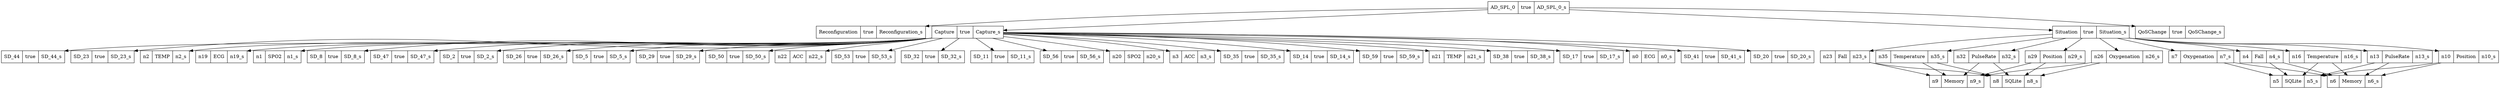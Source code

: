 digraph graphname {
AD_SPL_0[shape=record, label="{{AD_SPL_0|true|AD_SPL_0_s}}"];
Reconfiguration[shape=record, label="{{Reconfiguration|true|Reconfiguration_s}}"];
Capture[shape=record, label="{{Capture|true|Capture_s}}"];
SD_41[shape=record, label="{{SD_41|true|SD_41_s}}"];
SD_20[shape=record, label="{{SD_20|true|SD_20_s}}"];
SD_44[shape=record, label="{{SD_44|true|SD_44_s}}"];
SD_23[shape=record, label="{{SD_23|true|SD_23_s}}"];
n2[shape=record, label="{{n2|TEMP|n2_s}}"];
n19[shape=record, label="{{n19|ECG|n19_s}}"];
n1[shape=record, label="{{n1|SPO2|n1_s}}"];
SD_8[shape=record, label="{{SD_8|true|SD_8_s}}"];
SD_47[shape=record, label="{{SD_47|true|SD_47_s}}"];
SD_2[shape=record, label="{{SD_2|true|SD_2_s}}"];
SD_26[shape=record, label="{{SD_26|true|SD_26_s}}"];
SD_5[shape=record, label="{{SD_5|true|SD_5_s}}"];
SD_29[shape=record, label="{{SD_29|true|SD_29_s}}"];
SD_50[shape=record, label="{{SD_50|true|SD_50_s}}"];
n22[shape=record, label="{{n22|ACC|n22_s}}"];
SD_53[shape=record, label="{{SD_53|true|SD_53_s}}"];
SD_32[shape=record, label="{{SD_32|true|SD_32_s}}"];
SD_11[shape=record, label="{{SD_11|true|SD_11_s}}"];
SD_56[shape=record, label="{{SD_56|true|SD_56_s}}"];
n20[shape=record, label="{{n20|SPO2|n20_s}}"];
n3[shape=record, label="{{n3|ACC|n3_s}}"];
SD_35[shape=record, label="{{SD_35|true|SD_35_s}}"];
SD_14[shape=record, label="{{SD_14|true|SD_14_s}}"];
SD_59[shape=record, label="{{SD_59|true|SD_59_s}}"];
n21[shape=record, label="{{n21|TEMP|n21_s}}"];
SD_38[shape=record, label="{{SD_38|true|SD_38_s}}"];
SD_17[shape=record, label="{{SD_17|true|SD_17_s}}"];
n0[shape=record, label="{{n0|ECG|n0_s}}"];
Situation[shape=record, label="{{Situation|true|Situation_s}}"];
n23[shape=record, label="{{n23|Fall|n23_s}}"];
n9[shape=record, label="{{n9|Memory|n9_s}}"];
n8[shape=record, label="{{n8|SQLite|n8_s}}"];
n4[shape=record, label="{{n4|Fall|n4_s}}"];
n5[shape=record, label="{{n5|SQLite|n5_s}}"];
n6[shape=record, label="{{n6|Memory|n6_s}}"];
n35[shape=record, label="{{n35|Temperature|n35_s}}"];
n9[shape=record, label="{{n9|Memory|n9_s}}"];
n8[shape=record, label="{{n8|SQLite|n8_s}}"];
n32[shape=record, label="{{n32|PulseRate|n32_s}}"];
n9[shape=record, label="{{n9|Memory|n9_s}}"];
n8[shape=record, label="{{n8|SQLite|n8_s}}"];
n16[shape=record, label="{{n16|Temperature|n16_s}}"];
n5[shape=record, label="{{n5|SQLite|n5_s}}"];
n6[shape=record, label="{{n6|Memory|n6_s}}"];
n13[shape=record, label="{{n13|PulseRate|n13_s}}"];
n5[shape=record, label="{{n5|SQLite|n5_s}}"];
n6[shape=record, label="{{n6|Memory|n6_s}}"];
n10[shape=record, label="{{n10|Position|n10_s}}"];
n5[shape=record, label="{{n5|SQLite|n5_s}}"];
n6[shape=record, label="{{n6|Memory|n6_s}}"];
n29[shape=record, label="{{n29|Position|n29_s}}"];
n9[shape=record, label="{{n9|Memory|n9_s}}"];
n8[shape=record, label="{{n8|SQLite|n8_s}}"];
n26[shape=record, label="{{n26|Oxygenation|n26_s}}"];
n9[shape=record, label="{{n9|Memory|n9_s}}"];
n8[shape=record, label="{{n8|SQLite|n8_s}}"];
n7[shape=record, label="{{n7|Oxygenation|n7_s}}"];
n5[shape=record, label="{{n5|SQLite|n5_s}}"];
n6[shape=record, label="{{n6|Memory|n6_s}}"];
QoSChange[shape=record, label="{{QoSChange|true|QoSChange_s}}"];
AD_SPL_0 -> Reconfiguration;
AD_SPL_0 -> Capture;
Capture -> SD_41;
Capture -> SD_20;
Capture -> SD_44;
Capture -> SD_23;
Capture -> n2;
Capture -> n19;
Capture -> n1;
Capture -> SD_8;
Capture -> SD_47;
Capture -> SD_2;
Capture -> SD_26;
Capture -> SD_5;
Capture -> SD_29;
Capture -> SD_50;
Capture -> n22;
Capture -> SD_53;
Capture -> SD_32;
Capture -> SD_11;
Capture -> SD_56;
Capture -> n20;
Capture -> n3;
Capture -> SD_35;
Capture -> SD_14;
Capture -> SD_59;
Capture -> n21;
Capture -> SD_38;
Capture -> SD_17;
Capture -> n0;
AD_SPL_0 -> Situation;
Situation -> n23;
n23 -> n9;
n23 -> n8;
Situation -> n4;
n4 -> n5;
n4 -> n6;
Situation -> n35;
n35 -> n9;
n35 -> n8;
Situation -> n32;
n32 -> n9;
n32 -> n8;
Situation -> n16;
n16 -> n5;
n16 -> n6;
Situation -> n13;
n13 -> n5;
n13 -> n6;
Situation -> n10;
n10 -> n5;
n10 -> n6;
Situation -> n29;
n29 -> n9;
n29 -> n8;
Situation -> n26;
n26 -> n9;
n26 -> n8;
Situation -> n7;
n7 -> n5;
n7 -> n6;
AD_SPL_0 -> QoSChange;
}